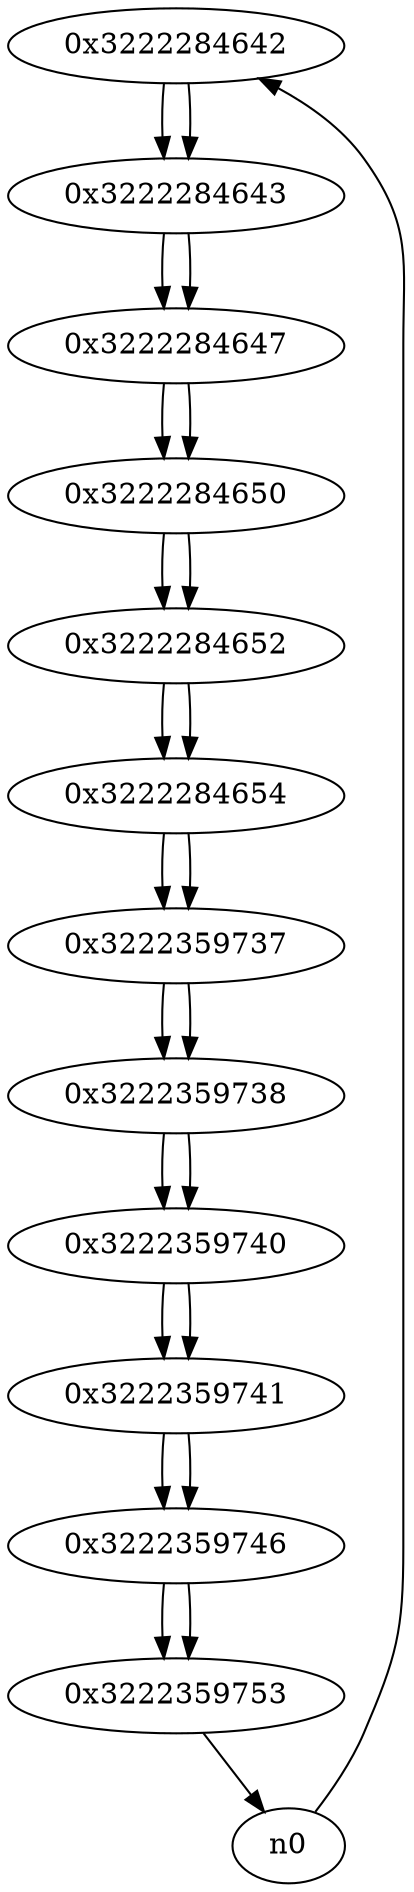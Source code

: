 digraph G{
/* nodes */
  n1 [label="0x3222284642"]
  n2 [label="0x3222284643"]
  n3 [label="0x3222284647"]
  n4 [label="0x3222284650"]
  n5 [label="0x3222284652"]
  n6 [label="0x3222284654"]
  n7 [label="0x3222359737"]
  n8 [label="0x3222359738"]
  n9 [label="0x3222359740"]
  n10 [label="0x3222359741"]
  n11 [label="0x3222359746"]
  n12 [label="0x3222359753"]
/* edges */
n1 -> n2;
n0 -> n1;
n2 -> n3;
n1 -> n2;
n3 -> n4;
n2 -> n3;
n4 -> n5;
n3 -> n4;
n5 -> n6;
n4 -> n5;
n6 -> n7;
n5 -> n6;
n7 -> n8;
n6 -> n7;
n8 -> n9;
n7 -> n8;
n9 -> n10;
n8 -> n9;
n10 -> n11;
n9 -> n10;
n11 -> n12;
n10 -> n11;
n12 -> n0;
n11 -> n12;
}
